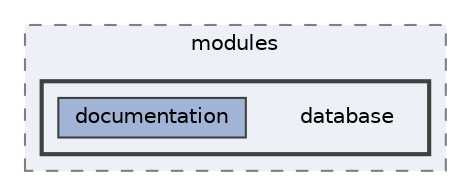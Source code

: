 digraph "/Users/fola/Documents/ArkScript/Ark/lib/modules/database"
{
 // INTERACTIVE_SVG=YES
 // LATEX_PDF_SIZE
  bgcolor="transparent";
  edge [fontname=Helvetica,fontsize=10,labelfontname=Helvetica,labelfontsize=10];
  node [fontname=Helvetica,fontsize=10,shape=box,height=0.2,width=0.4];
  compound=true
  subgraph clusterdir_e1dbc8ba94a86723d4c32227b7c46099 {
    graph [ bgcolor="#edf0f7", pencolor="grey50", label="modules", fontname=Helvetica,fontsize=10 style="filled,dashed", URL="dir_e1dbc8ba94a86723d4c32227b7c46099.html",tooltip=""]
  subgraph clusterdir_5c05270cea261a52755753310e7173e9 {
    graph [ bgcolor="#edf0f7", pencolor="grey25", label="", fontname=Helvetica,fontsize=10 style="filled,bold", URL="dir_5c05270cea261a52755753310e7173e9.html",tooltip=""]
    dir_5c05270cea261a52755753310e7173e9 [shape=plaintext, label="database"];
  dir_19ab356390f98d9f2ed87458711ee71d [label="documentation", fillcolor="#a2b4d6", color="grey25", style="filled", URL="dir_19ab356390f98d9f2ed87458711ee71d.html",tooltip=""];
  }
  }
}
